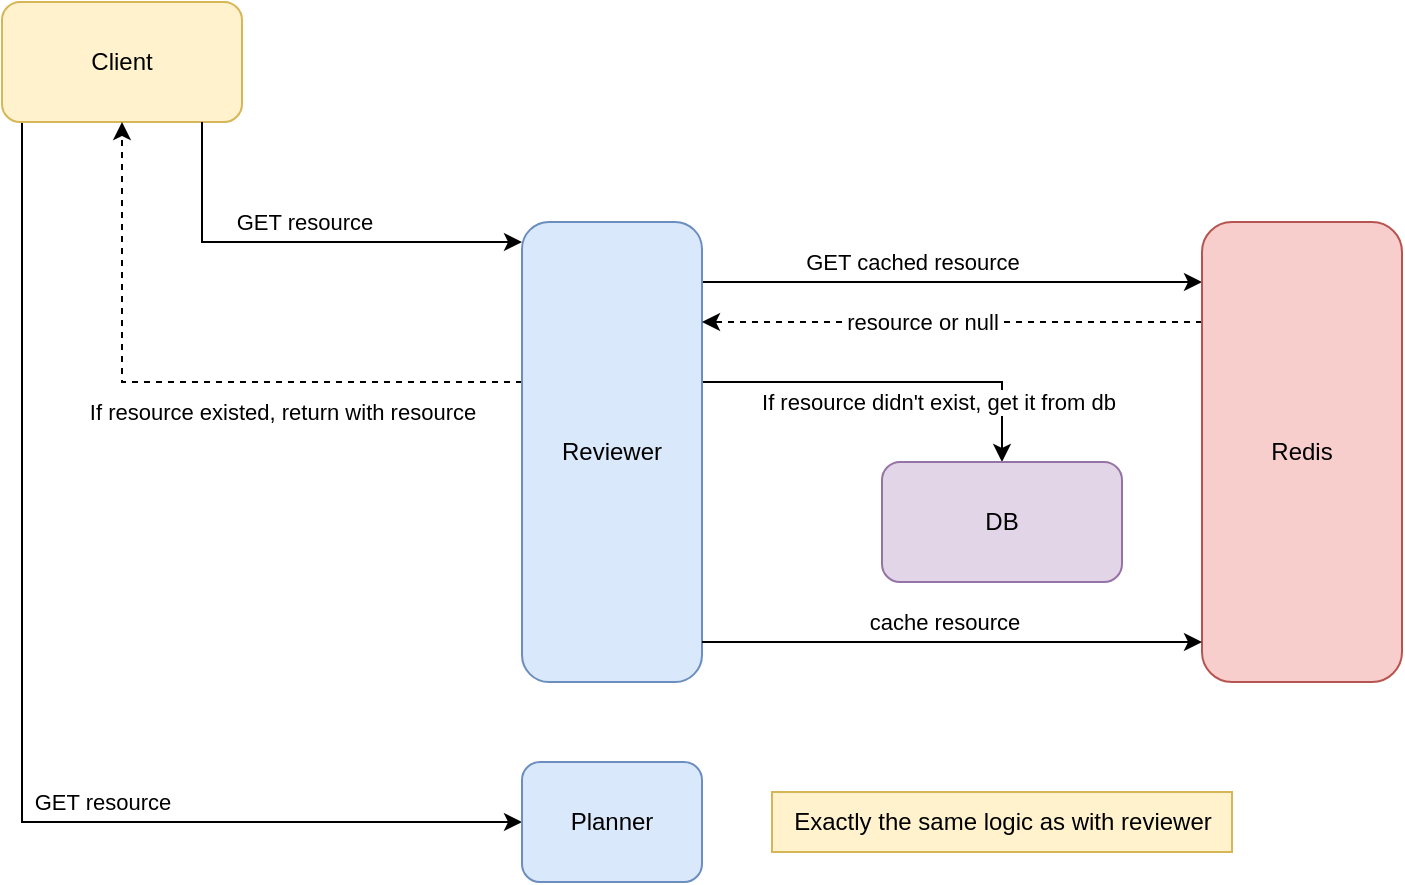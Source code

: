 <mxfile version="28.0.4">
  <diagram name="1 oldal" id="bKq76D24RXthNtLAgnSo">
    <mxGraphModel dx="983" dy="580" grid="1" gridSize="10" guides="1" tooltips="1" connect="1" arrows="1" fold="1" page="1" pageScale="1" pageWidth="827" pageHeight="1169" math="0" shadow="0">
      <root>
        <mxCell id="0" />
        <mxCell id="1" parent="0" />
        <mxCell id="F3nyUqSTqRPXlB9ETf6b-10" style="edgeStyle=orthogonalEdgeStyle;rounded=0;orthogonalLoop=1;jettySize=auto;html=1;" edge="1" parent="1" source="F3nyUqSTqRPXlB9ETf6b-2" target="F3nyUqSTqRPXlB9ETf6b-3">
          <mxGeometry relative="1" as="geometry">
            <Array as="points">
              <mxPoint x="20" y="720" />
            </Array>
          </mxGeometry>
        </mxCell>
        <mxCell id="F3nyUqSTqRPXlB9ETf6b-11" value="GET resource" style="edgeLabel;html=1;align=center;verticalAlign=middle;resizable=0;points=[];" vertex="1" connectable="0" parent="F3nyUqSTqRPXlB9ETf6b-10">
          <mxGeometry x="-0.247" y="2" relative="1" as="geometry">
            <mxPoint x="38" y="114" as="offset" />
          </mxGeometry>
        </mxCell>
        <mxCell id="F3nyUqSTqRPXlB9ETf6b-2" value="Client" style="rounded=1;whiteSpace=wrap;html=1;fillColor=#fff2cc;strokeColor=#d6b656;" vertex="1" parent="1">
          <mxGeometry x="10" y="310" width="120" height="60" as="geometry" />
        </mxCell>
        <mxCell id="F3nyUqSTqRPXlB9ETf6b-3" value="Planner" style="rounded=1;whiteSpace=wrap;html=1;fillColor=#dae8fc;strokeColor=#6c8ebf;" vertex="1" parent="1">
          <mxGeometry x="270" y="690" width="90" height="60" as="geometry" />
        </mxCell>
        <mxCell id="F3nyUqSTqRPXlB9ETf6b-7" style="edgeStyle=orthogonalEdgeStyle;rounded=0;orthogonalLoop=1;jettySize=auto;html=1;" edge="1" parent="1" source="F3nyUqSTqRPXlB9ETf6b-4" target="F3nyUqSTqRPXlB9ETf6b-6">
          <mxGeometry relative="1" as="geometry">
            <mxPoint x="380" y="440" as="sourcePoint" />
            <mxPoint x="530" y="440" as="targetPoint" />
            <Array as="points">
              <mxPoint x="450" y="450" />
              <mxPoint x="450" y="450" />
            </Array>
          </mxGeometry>
        </mxCell>
        <mxCell id="F3nyUqSTqRPXlB9ETf6b-14" value="GET cached resource" style="edgeLabel;html=1;align=center;verticalAlign=middle;resizable=0;points=[];" vertex="1" connectable="0" parent="F3nyUqSTqRPXlB9ETf6b-7">
          <mxGeometry x="-0.309" y="-2" relative="1" as="geometry">
            <mxPoint x="18" y="-12" as="offset" />
          </mxGeometry>
        </mxCell>
        <mxCell id="F3nyUqSTqRPXlB9ETf6b-19" style="edgeStyle=orthogonalEdgeStyle;rounded=0;orthogonalLoop=1;jettySize=auto;html=1;dashed=1;" edge="1" parent="1" source="F3nyUqSTqRPXlB9ETf6b-4" target="F3nyUqSTqRPXlB9ETf6b-2">
          <mxGeometry relative="1" as="geometry">
            <Array as="points">
              <mxPoint x="70" y="500" />
            </Array>
          </mxGeometry>
        </mxCell>
        <mxCell id="F3nyUqSTqRPXlB9ETf6b-20" value="If resource existed, return with resource" style="edgeLabel;html=1;align=center;verticalAlign=middle;resizable=0;points=[];" vertex="1" connectable="0" parent="F3nyUqSTqRPXlB9ETf6b-19">
          <mxGeometry x="-0.201" y="-1" relative="1" as="geometry">
            <mxPoint x="12" y="16" as="offset" />
          </mxGeometry>
        </mxCell>
        <mxCell id="F3nyUqSTqRPXlB9ETf6b-21" style="edgeStyle=orthogonalEdgeStyle;rounded=0;orthogonalLoop=1;jettySize=auto;html=1;" edge="1" parent="1" source="F3nyUqSTqRPXlB9ETf6b-4" target="F3nyUqSTqRPXlB9ETf6b-5">
          <mxGeometry relative="1" as="geometry">
            <Array as="points">
              <mxPoint x="510" y="500" />
              <mxPoint x="510" y="580" />
            </Array>
          </mxGeometry>
        </mxCell>
        <mxCell id="F3nyUqSTqRPXlB9ETf6b-22" value="If resource didn&#39;t exist, get it from db" style="edgeLabel;html=1;align=center;verticalAlign=middle;resizable=0;points=[];" vertex="1" connectable="0" parent="F3nyUqSTqRPXlB9ETf6b-21">
          <mxGeometry x="-0.737" relative="1" as="geometry">
            <mxPoint x="93" y="10" as="offset" />
          </mxGeometry>
        </mxCell>
        <mxCell id="F3nyUqSTqRPXlB9ETf6b-4" value="Reviewer" style="rounded=1;whiteSpace=wrap;html=1;fillColor=#dae8fc;strokeColor=#6c8ebf;" vertex="1" parent="1">
          <mxGeometry x="270" y="420" width="90" height="230" as="geometry" />
        </mxCell>
        <mxCell id="F3nyUqSTqRPXlB9ETf6b-5" value="DB" style="rounded=1;whiteSpace=wrap;html=1;fillColor=#e1d5e7;strokeColor=#9673a6;" vertex="1" parent="1">
          <mxGeometry x="450" y="540" width="120" height="60" as="geometry" />
        </mxCell>
        <mxCell id="F3nyUqSTqRPXlB9ETf6b-16" style="edgeStyle=orthogonalEdgeStyle;rounded=0;orthogonalLoop=1;jettySize=auto;html=1;dashed=1;" edge="1" parent="1" source="F3nyUqSTqRPXlB9ETf6b-6" target="F3nyUqSTqRPXlB9ETf6b-4">
          <mxGeometry relative="1" as="geometry">
            <Array as="points">
              <mxPoint x="570" y="470" />
              <mxPoint x="570" y="470" />
            </Array>
          </mxGeometry>
        </mxCell>
        <mxCell id="F3nyUqSTqRPXlB9ETf6b-17" value="resource or null" style="edgeLabel;html=1;align=center;verticalAlign=middle;resizable=0;points=[];" vertex="1" connectable="0" parent="F3nyUqSTqRPXlB9ETf6b-16">
          <mxGeometry x="0.194" y="-2" relative="1" as="geometry">
            <mxPoint x="9" y="2" as="offset" />
          </mxGeometry>
        </mxCell>
        <mxCell id="F3nyUqSTqRPXlB9ETf6b-6" value="Redis" style="rounded=1;whiteSpace=wrap;html=1;fillColor=#f8cecc;strokeColor=#b85450;" vertex="1" parent="1">
          <mxGeometry x="610" y="420" width="100" height="230" as="geometry" />
        </mxCell>
        <mxCell id="F3nyUqSTqRPXlB9ETf6b-12" style="edgeStyle=orthogonalEdgeStyle;rounded=0;orthogonalLoop=1;jettySize=auto;html=1;" edge="1" parent="1" source="F3nyUqSTqRPXlB9ETf6b-2" target="F3nyUqSTqRPXlB9ETf6b-4">
          <mxGeometry relative="1" as="geometry">
            <mxPoint x="200" y="480" as="sourcePoint" />
            <mxPoint x="350" y="430" as="targetPoint" />
            <Array as="points">
              <mxPoint x="110" y="430" />
            </Array>
          </mxGeometry>
        </mxCell>
        <mxCell id="F3nyUqSTqRPXlB9ETf6b-13" value="GET resource" style="edgeLabel;html=1;align=center;verticalAlign=middle;resizable=0;points=[];" vertex="1" connectable="0" parent="F3nyUqSTqRPXlB9ETf6b-12">
          <mxGeometry x="-0.247" y="2" relative="1" as="geometry">
            <mxPoint x="28" y="-8" as="offset" />
          </mxGeometry>
        </mxCell>
        <mxCell id="F3nyUqSTqRPXlB9ETf6b-23" style="edgeStyle=orthogonalEdgeStyle;rounded=0;orthogonalLoop=1;jettySize=auto;html=1;" edge="1" parent="1" source="F3nyUqSTqRPXlB9ETf6b-4" target="F3nyUqSTqRPXlB9ETf6b-6">
          <mxGeometry relative="1" as="geometry">
            <mxPoint x="414" y="630" as="sourcePoint" />
            <mxPoint x="664" y="630" as="targetPoint" />
            <Array as="points">
              <mxPoint x="480" y="630" />
              <mxPoint x="480" y="630" />
            </Array>
          </mxGeometry>
        </mxCell>
        <mxCell id="F3nyUqSTqRPXlB9ETf6b-24" value="cache resource" style="edgeLabel;html=1;align=center;verticalAlign=middle;resizable=0;points=[];" vertex="1" connectable="0" parent="F3nyUqSTqRPXlB9ETf6b-23">
          <mxGeometry x="-0.309" y="-2" relative="1" as="geometry">
            <mxPoint x="34" y="-12" as="offset" />
          </mxGeometry>
        </mxCell>
        <mxCell id="F3nyUqSTqRPXlB9ETf6b-25" value="Exactly the same logic as with reviewer" style="text;html=1;align=center;verticalAlign=middle;resizable=0;points=[];autosize=1;strokeColor=#d6b656;fillColor=#fff2cc;" vertex="1" parent="1">
          <mxGeometry x="395" y="705" width="230" height="30" as="geometry" />
        </mxCell>
      </root>
    </mxGraphModel>
  </diagram>
</mxfile>
